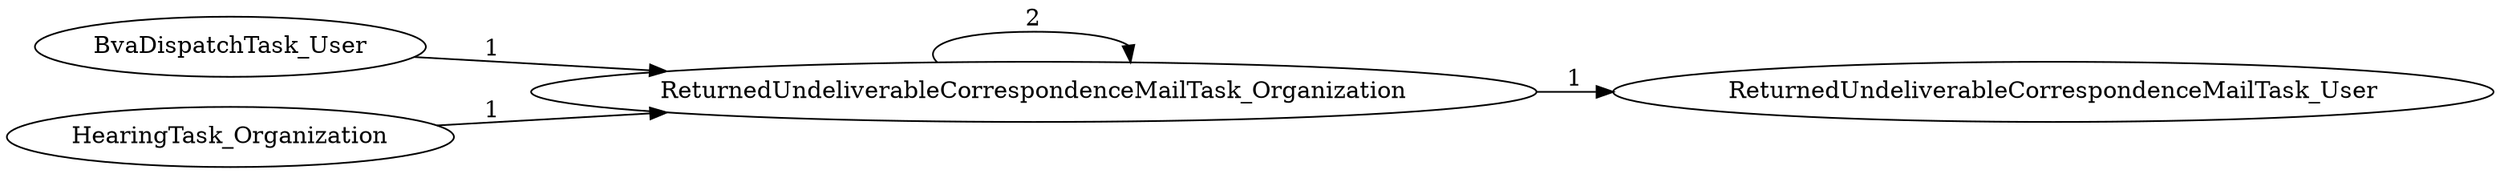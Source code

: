 digraph G {
rankdir="LR";
"BvaDispatchTask_User" -> "ReturnedUndeliverableCorrespondenceMailTask_Organization" [label=1]
"ReturnedUndeliverableCorrespondenceMailTask_Organization" -> "ReturnedUndeliverableCorrespondenceMailTask_Organization" [label=2]
"ReturnedUndeliverableCorrespondenceMailTask_Organization" -> "ReturnedUndeliverableCorrespondenceMailTask_User" [label=1]
"HearingTask_Organization" -> "ReturnedUndeliverableCorrespondenceMailTask_Organization" [label=1]
}
